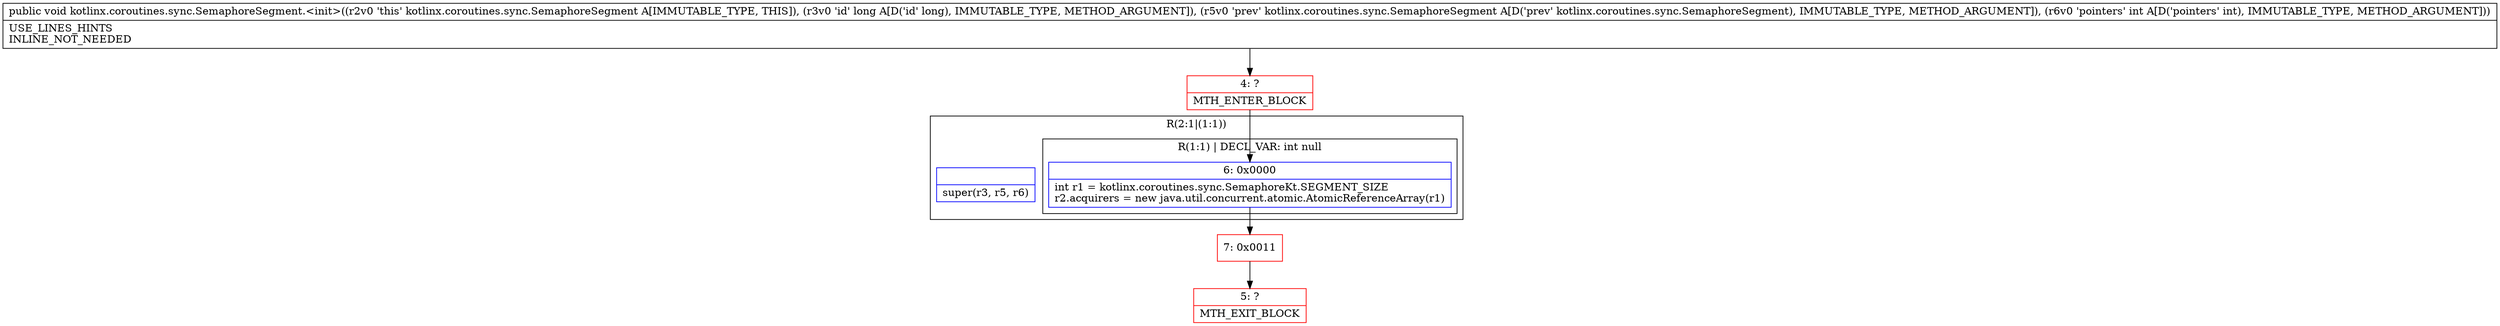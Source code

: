 digraph "CFG forkotlinx.coroutines.sync.SemaphoreSegment.\<init\>(JLkotlinx\/coroutines\/sync\/SemaphoreSegment;I)V" {
subgraph cluster_Region_2098155473 {
label = "R(2:1|(1:1))";
node [shape=record,color=blue];
Node_InsnContainer_193564942 [shape=record,label="{|super(r3, r5, r6)\l}"];
subgraph cluster_Region_2034477133 {
label = "R(1:1) | DECL_VAR: int null\l";
node [shape=record,color=blue];
Node_6 [shape=record,label="{6\:\ 0x0000|int r1 = kotlinx.coroutines.sync.SemaphoreKt.SEGMENT_SIZE\lr2.acquirers = new java.util.concurrent.atomic.AtomicReferenceArray(r1)\l}"];
}
}
Node_4 [shape=record,color=red,label="{4\:\ ?|MTH_ENTER_BLOCK\l}"];
Node_7 [shape=record,color=red,label="{7\:\ 0x0011}"];
Node_5 [shape=record,color=red,label="{5\:\ ?|MTH_EXIT_BLOCK\l}"];
MethodNode[shape=record,label="{public void kotlinx.coroutines.sync.SemaphoreSegment.\<init\>((r2v0 'this' kotlinx.coroutines.sync.SemaphoreSegment A[IMMUTABLE_TYPE, THIS]), (r3v0 'id' long A[D('id' long), IMMUTABLE_TYPE, METHOD_ARGUMENT]), (r5v0 'prev' kotlinx.coroutines.sync.SemaphoreSegment A[D('prev' kotlinx.coroutines.sync.SemaphoreSegment), IMMUTABLE_TYPE, METHOD_ARGUMENT]), (r6v0 'pointers' int A[D('pointers' int), IMMUTABLE_TYPE, METHOD_ARGUMENT]))  | USE_LINES_HINTS\lINLINE_NOT_NEEDED\l}"];
MethodNode -> Node_4;Node_6 -> Node_7;
Node_4 -> Node_6;
Node_7 -> Node_5;
}

